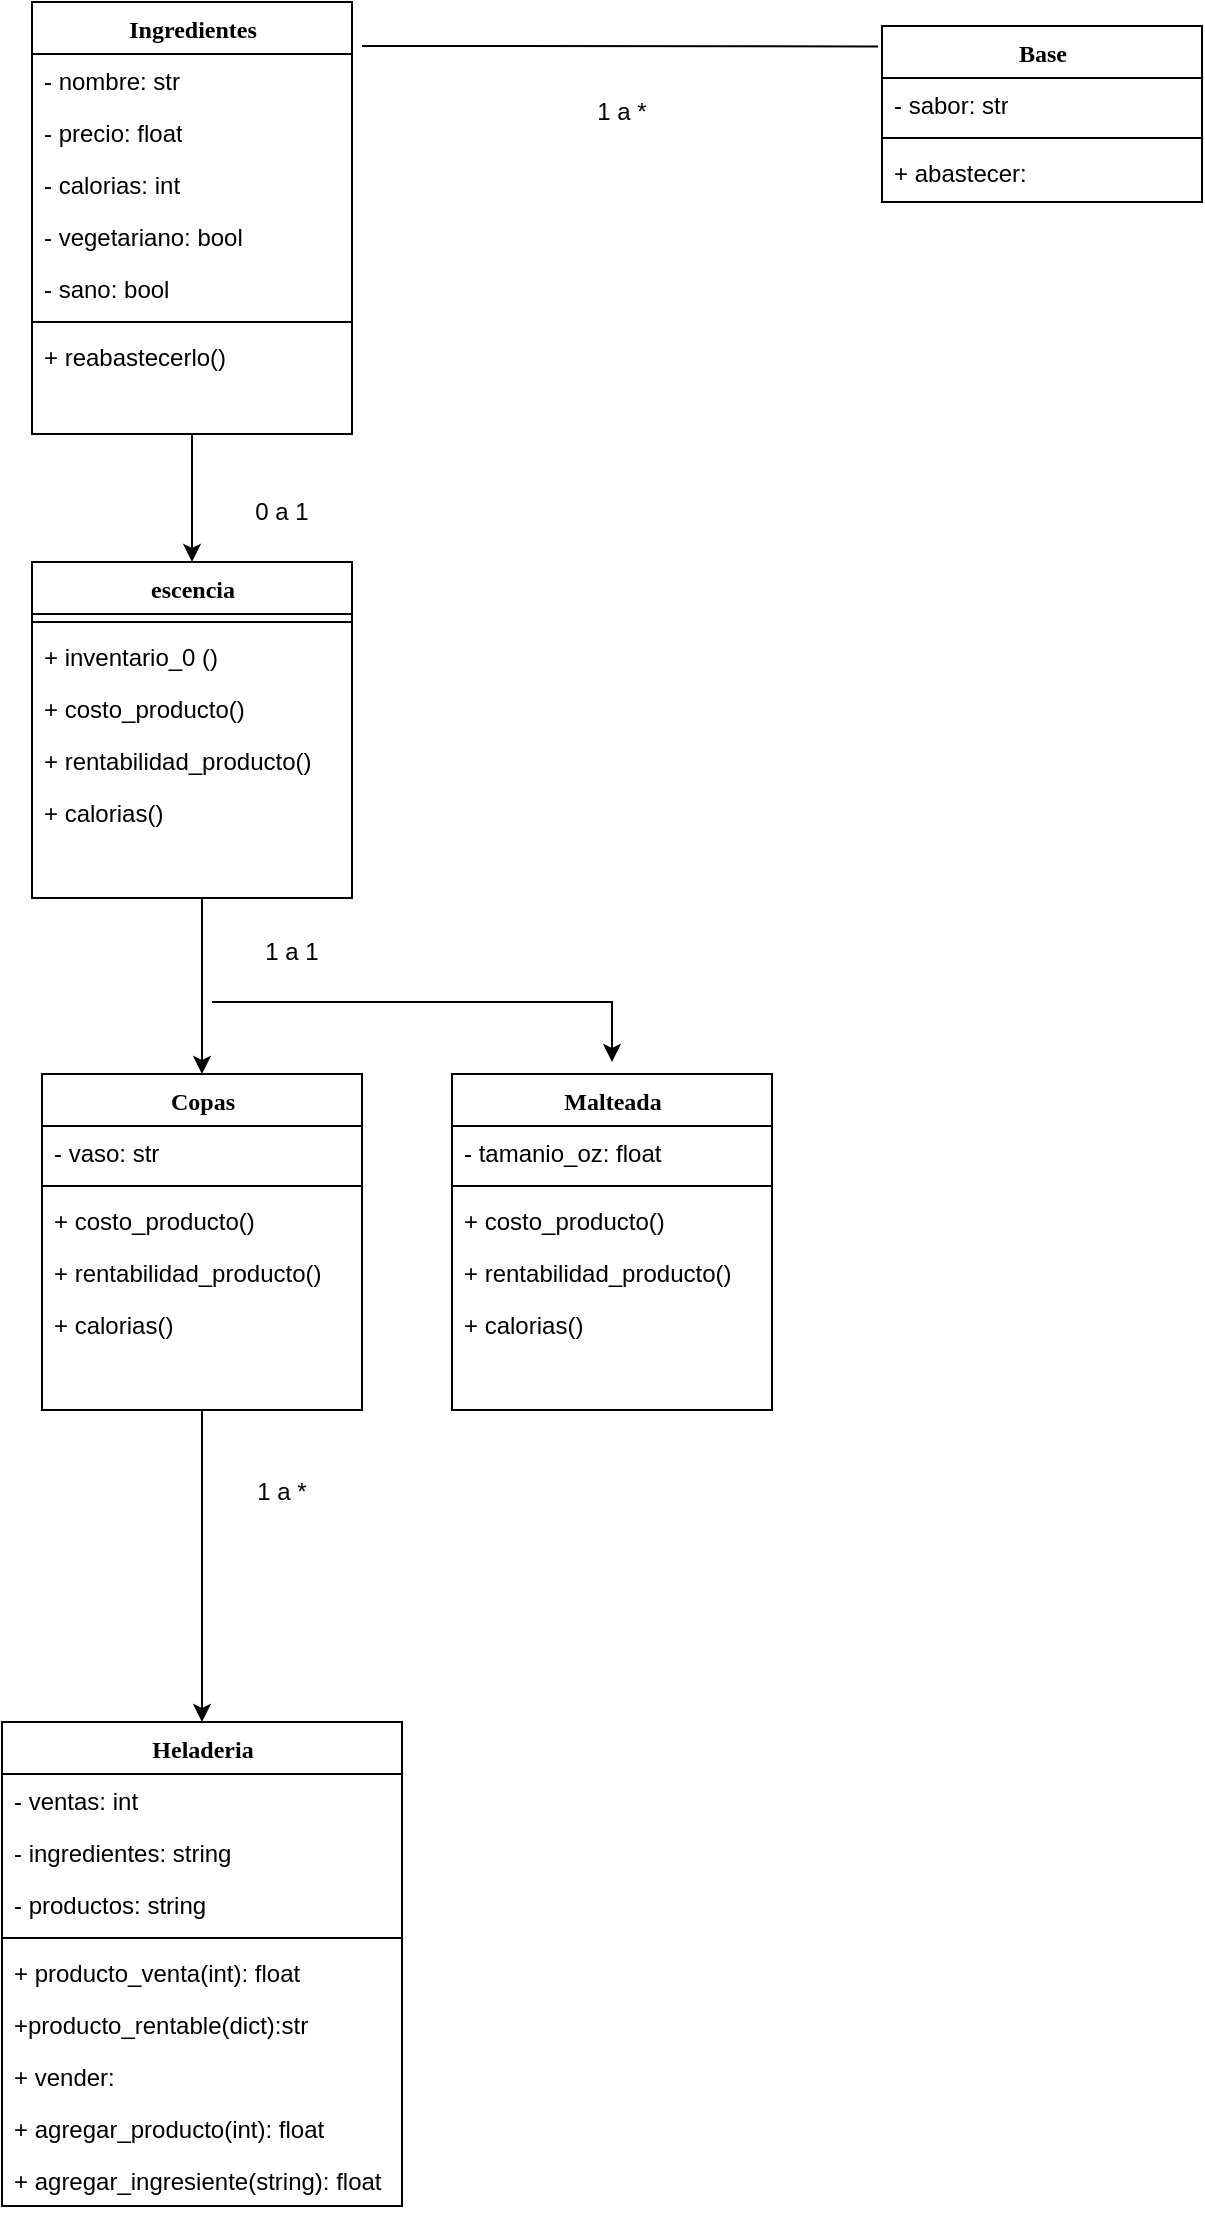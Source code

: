 <mxfile version="24.8.6">
  <diagram name="Page-1" id="6133507b-19e7-1e82-6fc7-422aa6c4b21f">
    <mxGraphModel dx="880" dy="468" grid="1" gridSize="10" guides="1" tooltips="1" connect="1" arrows="1" fold="1" page="1" pageScale="1" pageWidth="1100" pageHeight="850" background="none" math="0" shadow="0">
      <root>
        <mxCell id="0" />
        <mxCell id="1" parent="0" />
        <mxCell id="YHoKobqnRd4C1sVAEy8Y-4" style="edgeStyle=orthogonalEdgeStyle;rounded=0;orthogonalLoop=1;jettySize=auto;html=1;" edge="1" parent="1" source="78961159f06e98e8-17" target="svpJ3Xt8DSkb5dIFBcDC-8">
          <mxGeometry relative="1" as="geometry" />
        </mxCell>
        <mxCell id="78961159f06e98e8-17" value="Ingredientes" style="swimlane;html=1;fontStyle=1;align=center;verticalAlign=top;childLayout=stackLayout;horizontal=1;startSize=26;horizontalStack=0;resizeParent=1;resizeLast=0;collapsible=1;marginBottom=0;swimlaneFillColor=#ffffff;rounded=0;shadow=0;comic=0;labelBackgroundColor=none;strokeWidth=1;fillColor=none;fontFamily=Verdana;fontSize=12" parent="1" vertex="1">
          <mxGeometry x="35" y="120" width="160" height="216" as="geometry" />
        </mxCell>
        <mxCell id="78961159f06e98e8-23" value="- nombre: str" style="text;html=1;strokeColor=none;fillColor=none;align=left;verticalAlign=top;spacingLeft=4;spacingRight=4;whiteSpace=wrap;overflow=hidden;rotatable=0;points=[[0,0.5],[1,0.5]];portConstraint=eastwest;" parent="78961159f06e98e8-17" vertex="1">
          <mxGeometry y="26" width="160" height="26" as="geometry" />
        </mxCell>
        <mxCell id="svpJ3Xt8DSkb5dIFBcDC-4" value="- precio: float" style="text;html=1;strokeColor=none;fillColor=none;align=left;verticalAlign=top;spacingLeft=4;spacingRight=4;whiteSpace=wrap;overflow=hidden;rotatable=0;points=[[0,0.5],[1,0.5]];portConstraint=eastwest;" parent="78961159f06e98e8-17" vertex="1">
          <mxGeometry y="52" width="160" height="26" as="geometry" />
        </mxCell>
        <mxCell id="78961159f06e98e8-24" value="- calorias: int" style="text;html=1;strokeColor=none;fillColor=none;align=left;verticalAlign=top;spacingLeft=4;spacingRight=4;whiteSpace=wrap;overflow=hidden;rotatable=0;points=[[0,0.5],[1,0.5]];portConstraint=eastwest;" parent="78961159f06e98e8-17" vertex="1">
          <mxGeometry y="78" width="160" height="26" as="geometry" />
        </mxCell>
        <mxCell id="svpJ3Xt8DSkb5dIFBcDC-3" value="- vegetariano: bool" style="text;html=1;strokeColor=none;fillColor=none;align=left;verticalAlign=top;spacingLeft=4;spacingRight=4;whiteSpace=wrap;overflow=hidden;rotatable=0;points=[[0,0.5],[1,0.5]];portConstraint=eastwest;" parent="78961159f06e98e8-17" vertex="1">
          <mxGeometry y="104" width="160" height="26" as="geometry" />
        </mxCell>
        <mxCell id="svpJ3Xt8DSkb5dIFBcDC-2" value="- sano: bool" style="text;html=1;strokeColor=none;fillColor=none;align=left;verticalAlign=top;spacingLeft=4;spacingRight=4;whiteSpace=wrap;overflow=hidden;rotatable=0;points=[[0,0.5],[1,0.5]];portConstraint=eastwest;" parent="78961159f06e98e8-17" vertex="1">
          <mxGeometry y="130" width="160" height="26" as="geometry" />
        </mxCell>
        <mxCell id="78961159f06e98e8-19" value="" style="line;html=1;strokeWidth=1;fillColor=none;align=left;verticalAlign=middle;spacingTop=-1;spacingLeft=3;spacingRight=3;rotatable=0;labelPosition=right;points=[];portConstraint=eastwest;" parent="78961159f06e98e8-17" vertex="1">
          <mxGeometry y="156" width="160" height="8" as="geometry" />
        </mxCell>
        <mxCell id="78961159f06e98e8-27" value="+ reabastecerlo()" style="text;html=1;strokeColor=none;fillColor=none;align=left;verticalAlign=top;spacingLeft=4;spacingRight=4;whiteSpace=wrap;overflow=hidden;rotatable=0;points=[[0,0.5],[1,0.5]];portConstraint=eastwest;" parent="78961159f06e98e8-17" vertex="1">
          <mxGeometry y="164" width="160" height="26" as="geometry" />
        </mxCell>
        <mxCell id="78961159f06e98e8-43" value="Base" style="swimlane;html=1;fontStyle=1;align=center;verticalAlign=top;childLayout=stackLayout;horizontal=1;startSize=26;horizontalStack=0;resizeParent=1;resizeLast=0;collapsible=1;marginBottom=0;swimlaneFillColor=#ffffff;rounded=0;shadow=0;comic=0;labelBackgroundColor=none;strokeWidth=1;fillColor=none;fontFamily=Verdana;fontSize=12" parent="1" vertex="1">
          <mxGeometry x="460" y="132" width="160" height="88" as="geometry" />
        </mxCell>
        <mxCell id="78961159f06e98e8-44" value="- sabor: str" style="text;html=1;strokeColor=none;fillColor=none;align=left;verticalAlign=top;spacingLeft=4;spacingRight=4;whiteSpace=wrap;overflow=hidden;rotatable=0;points=[[0,0.5],[1,0.5]];portConstraint=eastwest;" parent="78961159f06e98e8-43" vertex="1">
          <mxGeometry y="26" width="160" height="26" as="geometry" />
        </mxCell>
        <mxCell id="78961159f06e98e8-51" value="" style="line;html=1;strokeWidth=1;fillColor=none;align=left;verticalAlign=middle;spacingTop=-1;spacingLeft=3;spacingRight=3;rotatable=0;labelPosition=right;points=[];portConstraint=eastwest;" parent="78961159f06e98e8-43" vertex="1">
          <mxGeometry y="52" width="160" height="8" as="geometry" />
        </mxCell>
        <mxCell id="78961159f06e98e8-52" value="+ abastecer:&amp;nbsp;" style="text;html=1;strokeColor=none;fillColor=none;align=left;verticalAlign=top;spacingLeft=4;spacingRight=4;whiteSpace=wrap;overflow=hidden;rotatable=0;points=[[0,0.5],[1,0.5]];portConstraint=eastwest;" parent="78961159f06e98e8-43" vertex="1">
          <mxGeometry y="60" width="160" height="26" as="geometry" />
        </mxCell>
        <mxCell id="svpJ3Xt8DSkb5dIFBcDC-8" value="escencia" style="swimlane;html=1;fontStyle=1;align=center;verticalAlign=top;childLayout=stackLayout;horizontal=1;startSize=26;horizontalStack=0;resizeParent=1;resizeLast=0;collapsible=1;marginBottom=0;swimlaneFillColor=#ffffff;rounded=0;shadow=0;comic=0;labelBackgroundColor=none;strokeWidth=1;fillColor=none;fontFamily=Verdana;fontSize=12" parent="1" vertex="1">
          <mxGeometry x="35" y="400" width="160" height="168" as="geometry" />
        </mxCell>
        <mxCell id="svpJ3Xt8DSkb5dIFBcDC-10" value="" style="line;html=1;strokeWidth=1;fillColor=none;align=left;verticalAlign=middle;spacingTop=-1;spacingLeft=3;spacingRight=3;rotatable=0;labelPosition=right;points=[];portConstraint=eastwest;" parent="svpJ3Xt8DSkb5dIFBcDC-8" vertex="1">
          <mxGeometry y="26" width="160" height="8" as="geometry" />
        </mxCell>
        <mxCell id="svpJ3Xt8DSkb5dIFBcDC-11" value="+ inventario_0 ()" style="text;html=1;strokeColor=none;fillColor=none;align=left;verticalAlign=top;spacingLeft=4;spacingRight=4;whiteSpace=wrap;overflow=hidden;rotatable=0;points=[[0,0.5],[1,0.5]];portConstraint=eastwest;" parent="svpJ3Xt8DSkb5dIFBcDC-8" vertex="1">
          <mxGeometry y="34" width="160" height="26" as="geometry" />
        </mxCell>
        <mxCell id="YHoKobqnRd4C1sVAEy8Y-1" value="+ costo_producto()" style="text;html=1;strokeColor=none;fillColor=none;align=left;verticalAlign=top;spacingLeft=4;spacingRight=4;whiteSpace=wrap;overflow=hidden;rotatable=0;points=[[0,0.5],[1,0.5]];portConstraint=eastwest;" vertex="1" parent="svpJ3Xt8DSkb5dIFBcDC-8">
          <mxGeometry y="60" width="160" height="26" as="geometry" />
        </mxCell>
        <mxCell id="YHoKobqnRd4C1sVAEy8Y-2" value="+ rentabilidad_producto()" style="text;html=1;strokeColor=none;fillColor=none;align=left;verticalAlign=top;spacingLeft=4;spacingRight=4;whiteSpace=wrap;overflow=hidden;rotatable=0;points=[[0,0.5],[1,0.5]];portConstraint=eastwest;" vertex="1" parent="svpJ3Xt8DSkb5dIFBcDC-8">
          <mxGeometry y="86" width="160" height="26" as="geometry" />
        </mxCell>
        <mxCell id="YHoKobqnRd4C1sVAEy8Y-3" value="+ calorias()" style="text;html=1;strokeColor=none;fillColor=none;align=left;verticalAlign=top;spacingLeft=4;spacingRight=4;whiteSpace=wrap;overflow=hidden;rotatable=0;points=[[0,0.5],[1,0.5]];portConstraint=eastwest;" vertex="1" parent="svpJ3Xt8DSkb5dIFBcDC-8">
          <mxGeometry y="112" width="160" height="26" as="geometry" />
        </mxCell>
        <mxCell id="svpJ3Xt8DSkb5dIFBcDC-13" value="0 a 1" style="text;html=1;align=center;verticalAlign=middle;whiteSpace=wrap;rounded=0;" parent="1" vertex="1">
          <mxGeometry x="130" y="360" width="60" height="30" as="geometry" />
        </mxCell>
        <mxCell id="YHoKobqnRd4C1sVAEy8Y-12" style="edgeStyle=orthogonalEdgeStyle;rounded=0;orthogonalLoop=1;jettySize=auto;html=1;entryX=0.5;entryY=0;entryDx=0;entryDy=0;" edge="1" parent="1" source="svpJ3Xt8DSkb5dIFBcDC-17" target="svpJ3Xt8DSkb5dIFBcDC-29">
          <mxGeometry relative="1" as="geometry" />
        </mxCell>
        <mxCell id="svpJ3Xt8DSkb5dIFBcDC-17" value="Copas" style="swimlane;html=1;fontStyle=1;align=center;verticalAlign=top;childLayout=stackLayout;horizontal=1;startSize=26;horizontalStack=0;resizeParent=1;resizeLast=0;collapsible=1;marginBottom=0;swimlaneFillColor=#ffffff;rounded=0;shadow=0;comic=0;labelBackgroundColor=none;strokeWidth=1;fillColor=none;fontFamily=Verdana;fontSize=12" parent="1" vertex="1">
          <mxGeometry x="40" y="656" width="160" height="168" as="geometry" />
        </mxCell>
        <mxCell id="svpJ3Xt8DSkb5dIFBcDC-18" value="- vaso: str" style="text;html=1;strokeColor=none;fillColor=none;align=left;verticalAlign=top;spacingLeft=4;spacingRight=4;whiteSpace=wrap;overflow=hidden;rotatable=0;points=[[0,0.5],[1,0.5]];portConstraint=eastwest;" parent="svpJ3Xt8DSkb5dIFBcDC-17" vertex="1">
          <mxGeometry y="26" width="160" height="26" as="geometry" />
        </mxCell>
        <mxCell id="svpJ3Xt8DSkb5dIFBcDC-19" value="" style="line;html=1;strokeWidth=1;fillColor=none;align=left;verticalAlign=middle;spacingTop=-1;spacingLeft=3;spacingRight=3;rotatable=0;labelPosition=right;points=[];portConstraint=eastwest;" parent="svpJ3Xt8DSkb5dIFBcDC-17" vertex="1">
          <mxGeometry y="52" width="160" height="8" as="geometry" />
        </mxCell>
        <mxCell id="YHoKobqnRd4C1sVAEy8Y-5" value="+ costo_producto()" style="text;html=1;strokeColor=none;fillColor=none;align=left;verticalAlign=top;spacingLeft=4;spacingRight=4;whiteSpace=wrap;overflow=hidden;rotatable=0;points=[[0,0.5],[1,0.5]];portConstraint=eastwest;" vertex="1" parent="svpJ3Xt8DSkb5dIFBcDC-17">
          <mxGeometry y="60" width="160" height="26" as="geometry" />
        </mxCell>
        <mxCell id="YHoKobqnRd4C1sVAEy8Y-6" value="+ rentabilidad_producto()" style="text;html=1;strokeColor=none;fillColor=none;align=left;verticalAlign=top;spacingLeft=4;spacingRight=4;whiteSpace=wrap;overflow=hidden;rotatable=0;points=[[0,0.5],[1,0.5]];portConstraint=eastwest;" vertex="1" parent="svpJ3Xt8DSkb5dIFBcDC-17">
          <mxGeometry y="86" width="160" height="26" as="geometry" />
        </mxCell>
        <mxCell id="YHoKobqnRd4C1sVAEy8Y-7" value="+ calorias()" style="text;html=1;strokeColor=none;fillColor=none;align=left;verticalAlign=top;spacingLeft=4;spacingRight=4;whiteSpace=wrap;overflow=hidden;rotatable=0;points=[[0,0.5],[1,0.5]];portConstraint=eastwest;" vertex="1" parent="svpJ3Xt8DSkb5dIFBcDC-17">
          <mxGeometry y="112" width="160" height="26" as="geometry" />
        </mxCell>
        <mxCell id="svpJ3Xt8DSkb5dIFBcDC-20" value="Malteada" style="swimlane;html=1;fontStyle=1;align=center;verticalAlign=top;childLayout=stackLayout;horizontal=1;startSize=26;horizontalStack=0;resizeParent=1;resizeLast=0;collapsible=1;marginBottom=0;swimlaneFillColor=#ffffff;rounded=0;shadow=0;comic=0;labelBackgroundColor=none;strokeWidth=1;fillColor=none;fontFamily=Verdana;fontSize=12" parent="1" vertex="1">
          <mxGeometry x="245" y="656" width="160" height="168" as="geometry" />
        </mxCell>
        <mxCell id="svpJ3Xt8DSkb5dIFBcDC-26" value="- tamanio_oz: float" style="text;html=1;strokeColor=none;fillColor=none;align=left;verticalAlign=top;spacingLeft=4;spacingRight=4;whiteSpace=wrap;overflow=hidden;rotatable=0;points=[[0,0.5],[1,0.5]];portConstraint=eastwest;" parent="svpJ3Xt8DSkb5dIFBcDC-20" vertex="1">
          <mxGeometry y="26" width="160" height="26" as="geometry" />
        </mxCell>
        <mxCell id="YHoKobqnRd4C1sVAEy8Y-11" value="" style="line;html=1;strokeWidth=1;fillColor=none;align=left;verticalAlign=middle;spacingTop=-1;spacingLeft=3;spacingRight=3;rotatable=0;labelPosition=right;points=[];portConstraint=eastwest;" vertex="1" parent="svpJ3Xt8DSkb5dIFBcDC-20">
          <mxGeometry y="52" width="160" height="8" as="geometry" />
        </mxCell>
        <mxCell id="YHoKobqnRd4C1sVAEy8Y-8" value="+ costo_producto()" style="text;html=1;strokeColor=none;fillColor=none;align=left;verticalAlign=top;spacingLeft=4;spacingRight=4;whiteSpace=wrap;overflow=hidden;rotatable=0;points=[[0,0.5],[1,0.5]];portConstraint=eastwest;" vertex="1" parent="svpJ3Xt8DSkb5dIFBcDC-20">
          <mxGeometry y="60" width="160" height="26" as="geometry" />
        </mxCell>
        <mxCell id="YHoKobqnRd4C1sVAEy8Y-9" value="+ rentabilidad_producto()" style="text;html=1;strokeColor=none;fillColor=none;align=left;verticalAlign=top;spacingLeft=4;spacingRight=4;whiteSpace=wrap;overflow=hidden;rotatable=0;points=[[0,0.5],[1,0.5]];portConstraint=eastwest;" vertex="1" parent="svpJ3Xt8DSkb5dIFBcDC-20">
          <mxGeometry y="86" width="160" height="26" as="geometry" />
        </mxCell>
        <mxCell id="YHoKobqnRd4C1sVAEy8Y-10" value="+ calorias()" style="text;html=1;strokeColor=none;fillColor=none;align=left;verticalAlign=top;spacingLeft=4;spacingRight=4;whiteSpace=wrap;overflow=hidden;rotatable=0;points=[[0,0.5],[1,0.5]];portConstraint=eastwest;" vertex="1" parent="svpJ3Xt8DSkb5dIFBcDC-20">
          <mxGeometry y="112" width="160" height="26" as="geometry" />
        </mxCell>
        <mxCell id="svpJ3Xt8DSkb5dIFBcDC-23" value="1 a 1" style="text;html=1;align=center;verticalAlign=middle;whiteSpace=wrap;rounded=0;" parent="1" vertex="1">
          <mxGeometry x="135" y="580" width="60" height="30" as="geometry" />
        </mxCell>
        <mxCell id="svpJ3Xt8DSkb5dIFBcDC-24" value="" style="endArrow=classic;html=1;rounded=0;exitX=0.5;exitY=1;exitDx=0;exitDy=0;entryX=0.5;entryY=0;entryDx=0;entryDy=0;" parent="1" target="svpJ3Xt8DSkb5dIFBcDC-17" edge="1">
          <mxGeometry width="50" height="50" relative="1" as="geometry">
            <mxPoint x="120" y="568" as="sourcePoint" />
            <mxPoint x="485" y="540" as="targetPoint" />
          </mxGeometry>
        </mxCell>
        <mxCell id="svpJ3Xt8DSkb5dIFBcDC-25" value="" style="endArrow=classic;html=1;rounded=0;" parent="1" edge="1">
          <mxGeometry width="50" height="50" relative="1" as="geometry">
            <mxPoint x="125" y="620" as="sourcePoint" />
            <mxPoint x="325" y="650" as="targetPoint" />
            <Array as="points">
              <mxPoint x="325" y="620" />
            </Array>
          </mxGeometry>
        </mxCell>
        <mxCell id="svpJ3Xt8DSkb5dIFBcDC-27" value="" style="endArrow=none;html=1;rounded=0;entryX=-0.012;entryY=0.116;entryDx=0;entryDy=0;entryPerimeter=0;" parent="1" target="78961159f06e98e8-43" edge="1">
          <mxGeometry width="50" height="50" relative="1" as="geometry">
            <mxPoint x="200" y="142" as="sourcePoint" />
            <mxPoint x="530" y="340" as="targetPoint" />
          </mxGeometry>
        </mxCell>
        <mxCell id="svpJ3Xt8DSkb5dIFBcDC-28" value="1 a *" style="text;html=1;align=center;verticalAlign=middle;whiteSpace=wrap;rounded=0;" parent="1" vertex="1">
          <mxGeometry x="300" y="160" width="60" height="30" as="geometry" />
        </mxCell>
        <mxCell id="svpJ3Xt8DSkb5dIFBcDC-29" value="Heladeria" style="swimlane;html=1;fontStyle=1;align=center;verticalAlign=top;childLayout=stackLayout;horizontal=1;startSize=26;horizontalStack=0;resizeParent=1;resizeLast=0;collapsible=1;marginBottom=0;swimlaneFillColor=#ffffff;rounded=0;shadow=0;comic=0;labelBackgroundColor=none;strokeWidth=1;fillColor=none;fontFamily=Verdana;fontSize=12" parent="1" vertex="1">
          <mxGeometry x="20" y="980" width="200" height="242" as="geometry" />
        </mxCell>
        <mxCell id="svpJ3Xt8DSkb5dIFBcDC-30" value="- ventas: int" style="text;html=1;strokeColor=none;fillColor=none;align=left;verticalAlign=top;spacingLeft=4;spacingRight=4;whiteSpace=wrap;overflow=hidden;rotatable=0;points=[[0,0.5],[1,0.5]];portConstraint=eastwest;" parent="svpJ3Xt8DSkb5dIFBcDC-29" vertex="1">
          <mxGeometry y="26" width="200" height="26" as="geometry" />
        </mxCell>
        <mxCell id="YHoKobqnRd4C1sVAEy8Y-14" value="- ingredientes: string" style="text;html=1;strokeColor=none;fillColor=none;align=left;verticalAlign=top;spacingLeft=4;spacingRight=4;whiteSpace=wrap;overflow=hidden;rotatable=0;points=[[0,0.5],[1,0.5]];portConstraint=eastwest;" vertex="1" parent="svpJ3Xt8DSkb5dIFBcDC-29">
          <mxGeometry y="52" width="200" height="26" as="geometry" />
        </mxCell>
        <mxCell id="YHoKobqnRd4C1sVAEy8Y-15" value="- productos: string" style="text;html=1;strokeColor=none;fillColor=none;align=left;verticalAlign=top;spacingLeft=4;spacingRight=4;whiteSpace=wrap;overflow=hidden;rotatable=0;points=[[0,0.5],[1,0.5]];portConstraint=eastwest;" vertex="1" parent="svpJ3Xt8DSkb5dIFBcDC-29">
          <mxGeometry y="78" width="200" height="26" as="geometry" />
        </mxCell>
        <mxCell id="svpJ3Xt8DSkb5dIFBcDC-32" value="" style="line;html=1;strokeWidth=1;fillColor=none;align=left;verticalAlign=middle;spacingTop=-1;spacingLeft=3;spacingRight=3;rotatable=0;labelPosition=right;points=[];portConstraint=eastwest;" parent="svpJ3Xt8DSkb5dIFBcDC-29" vertex="1">
          <mxGeometry y="104" width="200" height="8" as="geometry" />
        </mxCell>
        <mxCell id="svpJ3Xt8DSkb5dIFBcDC-33" value="+ producto_venta(int): float" style="text;html=1;strokeColor=none;fillColor=none;align=left;verticalAlign=top;spacingLeft=4;spacingRight=4;whiteSpace=wrap;overflow=hidden;rotatable=0;points=[[0,0.5],[1,0.5]];portConstraint=eastwest;" parent="svpJ3Xt8DSkb5dIFBcDC-29" vertex="1">
          <mxGeometry y="112" width="200" height="26" as="geometry" />
        </mxCell>
        <mxCell id="svpJ3Xt8DSkb5dIFBcDC-34" value="+producto_rentable(dict):str" style="text;html=1;strokeColor=none;fillColor=none;align=left;verticalAlign=top;spacingLeft=4;spacingRight=4;whiteSpace=wrap;overflow=hidden;rotatable=0;points=[[0,0.5],[1,0.5]];portConstraint=eastwest;" parent="svpJ3Xt8DSkb5dIFBcDC-29" vertex="1">
          <mxGeometry y="138" width="200" height="26" as="geometry" />
        </mxCell>
        <mxCell id="YHoKobqnRd4C1sVAEy8Y-18" value="+ vender:&amp;nbsp;" style="text;html=1;strokeColor=none;fillColor=none;align=left;verticalAlign=top;spacingLeft=4;spacingRight=4;whiteSpace=wrap;overflow=hidden;rotatable=0;points=[[0,0.5],[1,0.5]];portConstraint=eastwest;" vertex="1" parent="svpJ3Xt8DSkb5dIFBcDC-29">
          <mxGeometry y="164" width="200" height="26" as="geometry" />
        </mxCell>
        <mxCell id="YHoKobqnRd4C1sVAEy8Y-16" value="+ agregar_producto(int): float" style="text;html=1;strokeColor=none;fillColor=none;align=left;verticalAlign=top;spacingLeft=4;spacingRight=4;whiteSpace=wrap;overflow=hidden;rotatable=0;points=[[0,0.5],[1,0.5]];portConstraint=eastwest;" vertex="1" parent="svpJ3Xt8DSkb5dIFBcDC-29">
          <mxGeometry y="190" width="200" height="26" as="geometry" />
        </mxCell>
        <mxCell id="YHoKobqnRd4C1sVAEy8Y-17" value="+ agregar_ingresiente(string): float" style="text;html=1;strokeColor=none;fillColor=none;align=left;verticalAlign=top;spacingLeft=4;spacingRight=4;whiteSpace=wrap;overflow=hidden;rotatable=0;points=[[0,0.5],[1,0.5]];portConstraint=eastwest;" vertex="1" parent="svpJ3Xt8DSkb5dIFBcDC-29">
          <mxGeometry y="216" width="200" height="26" as="geometry" />
        </mxCell>
        <mxCell id="YHoKobqnRd4C1sVAEy8Y-13" value="1 a *" style="text;html=1;align=center;verticalAlign=middle;whiteSpace=wrap;rounded=0;" vertex="1" parent="1">
          <mxGeometry x="130" y="850" width="60" height="30" as="geometry" />
        </mxCell>
      </root>
    </mxGraphModel>
  </diagram>
</mxfile>

